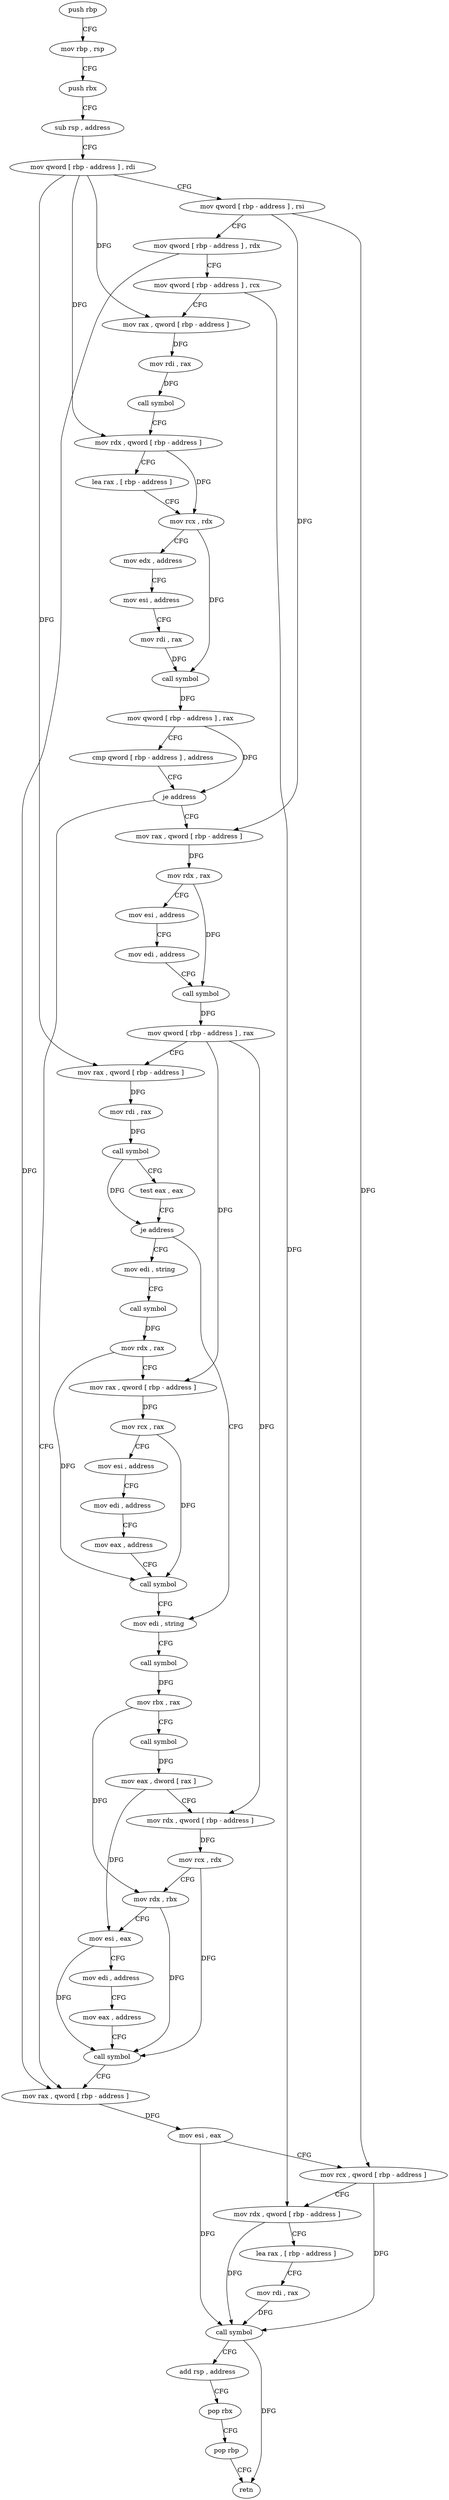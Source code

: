digraph "func" {
"4216012" [label = "push rbp" ]
"4216013" [label = "mov rbp , rsp" ]
"4216016" [label = "push rbx" ]
"4216017" [label = "sub rsp , address" ]
"4216021" [label = "mov qword [ rbp - address ] , rdi" ]
"4216025" [label = "mov qword [ rbp - address ] , rsi" ]
"4216029" [label = "mov qword [ rbp - address ] , rdx" ]
"4216033" [label = "mov qword [ rbp - address ] , rcx" ]
"4216037" [label = "mov rax , qword [ rbp - address ]" ]
"4216041" [label = "mov rdi , rax" ]
"4216044" [label = "call symbol" ]
"4216049" [label = "mov rdx , qword [ rbp - address ]" ]
"4216053" [label = "lea rax , [ rbp - address ]" ]
"4216057" [label = "mov rcx , rdx" ]
"4216060" [label = "mov edx , address" ]
"4216065" [label = "mov esi , address" ]
"4216070" [label = "mov rdi , rax" ]
"4216073" [label = "call symbol" ]
"4216078" [label = "mov qword [ rbp - address ] , rax" ]
"4216082" [label = "cmp qword [ rbp - address ] , address" ]
"4216087" [label = "je address" ]
"4216222" [label = "mov rax , qword [ rbp - address ]" ]
"4216093" [label = "mov rax , qword [ rbp - address ]" ]
"4216226" [label = "mov esi , eax" ]
"4216228" [label = "mov rcx , qword [ rbp - address ]" ]
"4216232" [label = "mov rdx , qword [ rbp - address ]" ]
"4216236" [label = "lea rax , [ rbp - address ]" ]
"4216240" [label = "mov rdi , rax" ]
"4216243" [label = "call symbol" ]
"4216248" [label = "add rsp , address" ]
"4216252" [label = "pop rbx" ]
"4216253" [label = "pop rbp" ]
"4216254" [label = "retn" ]
"4216097" [label = "mov rdx , rax" ]
"4216100" [label = "mov esi , address" ]
"4216105" [label = "mov edi , address" ]
"4216110" [label = "call symbol" ]
"4216115" [label = "mov qword [ rbp - address ] , rax" ]
"4216119" [label = "mov rax , qword [ rbp - address ]" ]
"4216123" [label = "mov rdi , rax" ]
"4216126" [label = "call symbol" ]
"4216131" [label = "test eax , eax" ]
"4216133" [label = "je address" ]
"4216175" [label = "mov edi , string" ]
"4216135" [label = "mov edi , string" ]
"4216180" [label = "call symbol" ]
"4216185" [label = "mov rbx , rax" ]
"4216188" [label = "call symbol" ]
"4216193" [label = "mov eax , dword [ rax ]" ]
"4216195" [label = "mov rdx , qword [ rbp - address ]" ]
"4216199" [label = "mov rcx , rdx" ]
"4216202" [label = "mov rdx , rbx" ]
"4216205" [label = "mov esi , eax" ]
"4216207" [label = "mov edi , address" ]
"4216212" [label = "mov eax , address" ]
"4216217" [label = "call symbol" ]
"4216140" [label = "call symbol" ]
"4216145" [label = "mov rdx , rax" ]
"4216148" [label = "mov rax , qword [ rbp - address ]" ]
"4216152" [label = "mov rcx , rax" ]
"4216155" [label = "mov esi , address" ]
"4216160" [label = "mov edi , address" ]
"4216165" [label = "mov eax , address" ]
"4216170" [label = "call symbol" ]
"4216012" -> "4216013" [ label = "CFG" ]
"4216013" -> "4216016" [ label = "CFG" ]
"4216016" -> "4216017" [ label = "CFG" ]
"4216017" -> "4216021" [ label = "CFG" ]
"4216021" -> "4216025" [ label = "CFG" ]
"4216021" -> "4216037" [ label = "DFG" ]
"4216021" -> "4216049" [ label = "DFG" ]
"4216021" -> "4216119" [ label = "DFG" ]
"4216025" -> "4216029" [ label = "CFG" ]
"4216025" -> "4216228" [ label = "DFG" ]
"4216025" -> "4216093" [ label = "DFG" ]
"4216029" -> "4216033" [ label = "CFG" ]
"4216029" -> "4216222" [ label = "DFG" ]
"4216033" -> "4216037" [ label = "CFG" ]
"4216033" -> "4216232" [ label = "DFG" ]
"4216037" -> "4216041" [ label = "DFG" ]
"4216041" -> "4216044" [ label = "DFG" ]
"4216044" -> "4216049" [ label = "CFG" ]
"4216049" -> "4216053" [ label = "CFG" ]
"4216049" -> "4216057" [ label = "DFG" ]
"4216053" -> "4216057" [ label = "CFG" ]
"4216057" -> "4216060" [ label = "CFG" ]
"4216057" -> "4216073" [ label = "DFG" ]
"4216060" -> "4216065" [ label = "CFG" ]
"4216065" -> "4216070" [ label = "CFG" ]
"4216070" -> "4216073" [ label = "DFG" ]
"4216073" -> "4216078" [ label = "DFG" ]
"4216078" -> "4216082" [ label = "CFG" ]
"4216078" -> "4216087" [ label = "DFG" ]
"4216082" -> "4216087" [ label = "CFG" ]
"4216087" -> "4216222" [ label = "CFG" ]
"4216087" -> "4216093" [ label = "CFG" ]
"4216222" -> "4216226" [ label = "DFG" ]
"4216093" -> "4216097" [ label = "DFG" ]
"4216226" -> "4216228" [ label = "CFG" ]
"4216226" -> "4216243" [ label = "DFG" ]
"4216228" -> "4216232" [ label = "CFG" ]
"4216228" -> "4216243" [ label = "DFG" ]
"4216232" -> "4216236" [ label = "CFG" ]
"4216232" -> "4216243" [ label = "DFG" ]
"4216236" -> "4216240" [ label = "CFG" ]
"4216240" -> "4216243" [ label = "DFG" ]
"4216243" -> "4216248" [ label = "CFG" ]
"4216243" -> "4216254" [ label = "DFG" ]
"4216248" -> "4216252" [ label = "CFG" ]
"4216252" -> "4216253" [ label = "CFG" ]
"4216253" -> "4216254" [ label = "CFG" ]
"4216097" -> "4216100" [ label = "CFG" ]
"4216097" -> "4216110" [ label = "DFG" ]
"4216100" -> "4216105" [ label = "CFG" ]
"4216105" -> "4216110" [ label = "CFG" ]
"4216110" -> "4216115" [ label = "DFG" ]
"4216115" -> "4216119" [ label = "CFG" ]
"4216115" -> "4216195" [ label = "DFG" ]
"4216115" -> "4216148" [ label = "DFG" ]
"4216119" -> "4216123" [ label = "DFG" ]
"4216123" -> "4216126" [ label = "DFG" ]
"4216126" -> "4216131" [ label = "CFG" ]
"4216126" -> "4216133" [ label = "DFG" ]
"4216131" -> "4216133" [ label = "CFG" ]
"4216133" -> "4216175" [ label = "CFG" ]
"4216133" -> "4216135" [ label = "CFG" ]
"4216175" -> "4216180" [ label = "CFG" ]
"4216135" -> "4216140" [ label = "CFG" ]
"4216180" -> "4216185" [ label = "DFG" ]
"4216185" -> "4216188" [ label = "CFG" ]
"4216185" -> "4216202" [ label = "DFG" ]
"4216188" -> "4216193" [ label = "DFG" ]
"4216193" -> "4216195" [ label = "CFG" ]
"4216193" -> "4216205" [ label = "DFG" ]
"4216195" -> "4216199" [ label = "DFG" ]
"4216199" -> "4216202" [ label = "CFG" ]
"4216199" -> "4216217" [ label = "DFG" ]
"4216202" -> "4216205" [ label = "CFG" ]
"4216202" -> "4216217" [ label = "DFG" ]
"4216205" -> "4216207" [ label = "CFG" ]
"4216205" -> "4216217" [ label = "DFG" ]
"4216207" -> "4216212" [ label = "CFG" ]
"4216212" -> "4216217" [ label = "CFG" ]
"4216217" -> "4216222" [ label = "CFG" ]
"4216140" -> "4216145" [ label = "DFG" ]
"4216145" -> "4216148" [ label = "CFG" ]
"4216145" -> "4216170" [ label = "DFG" ]
"4216148" -> "4216152" [ label = "DFG" ]
"4216152" -> "4216155" [ label = "CFG" ]
"4216152" -> "4216170" [ label = "DFG" ]
"4216155" -> "4216160" [ label = "CFG" ]
"4216160" -> "4216165" [ label = "CFG" ]
"4216165" -> "4216170" [ label = "CFG" ]
"4216170" -> "4216175" [ label = "CFG" ]
}
